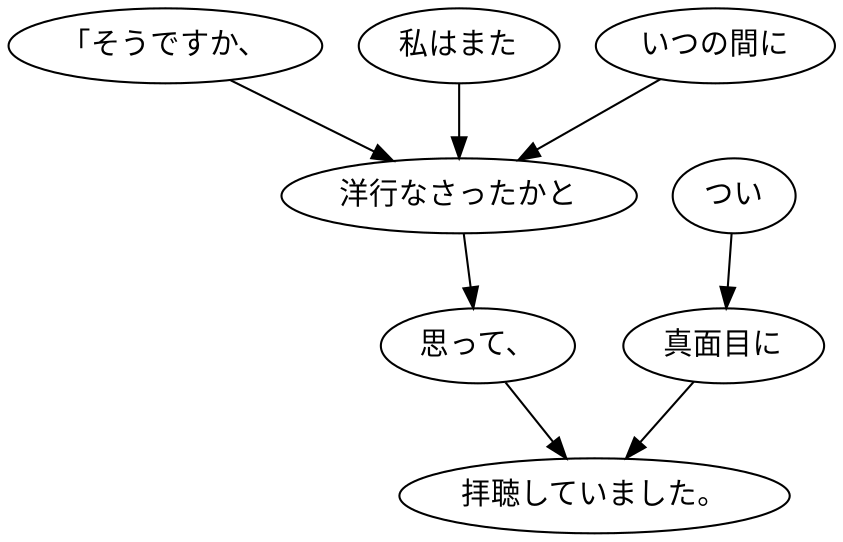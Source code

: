 digraph graph776 {
	node0 [label="「そうですか、"];
	node1 [label="私はまた"];
	node2 [label="いつの間に"];
	node3 [label="洋行なさったかと"];
	node4 [label="思って、"];
	node5 [label="つい"];
	node6 [label="真面目に"];
	node7 [label="拝聴していました。"];
	node0 -> node3;
	node1 -> node3;
	node2 -> node3;
	node3 -> node4;
	node4 -> node7;
	node5 -> node6;
	node6 -> node7;
}
